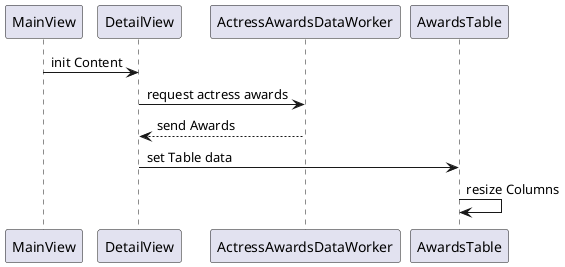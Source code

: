 @startuml actress-awardsdata-worker-sequence 

MainView -> DetailView: init Content
DetailView -> ActressAwardsDataWorker: request actress awards
ActressAwardsDataWorker --> DetailView: send Awards
DetailView -> AwardsTable: set Table data
AwardsTable -> AwardsTable: resize Columns

@enduml